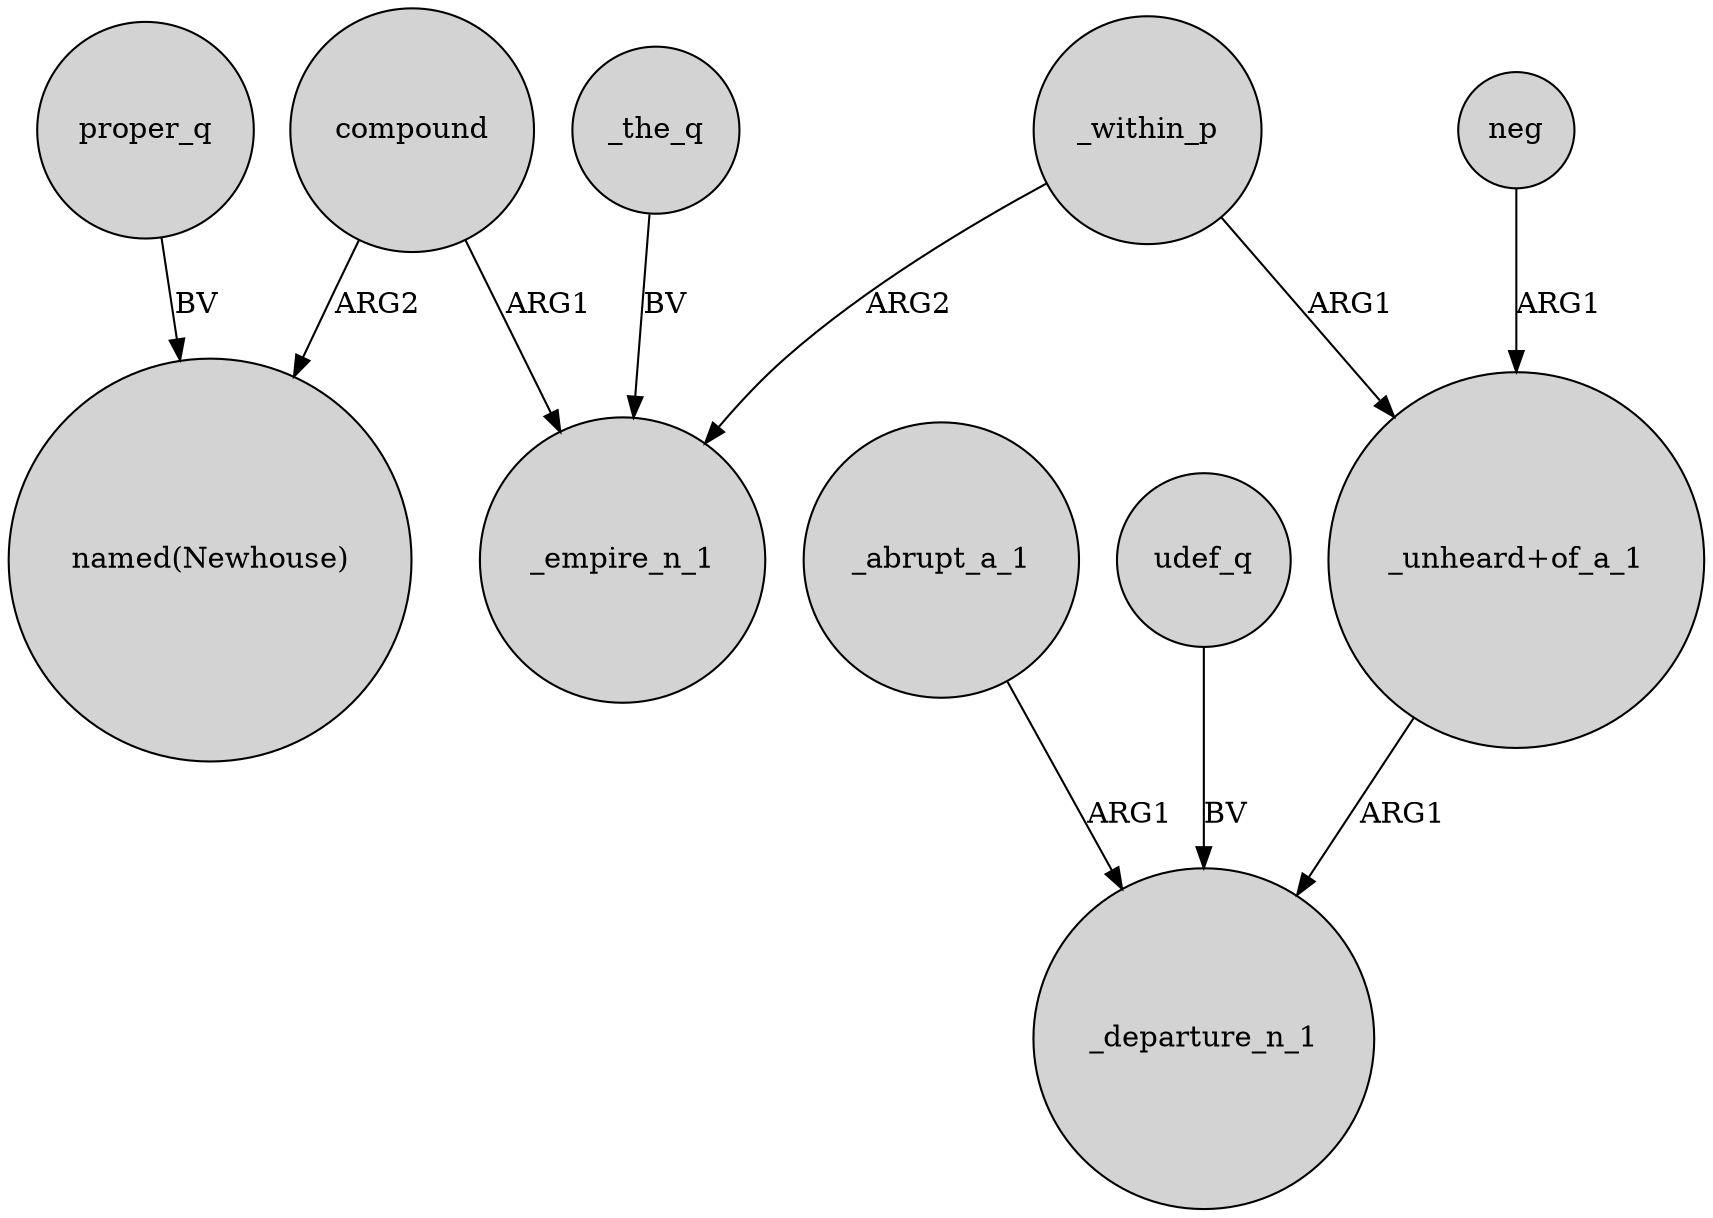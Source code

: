digraph {
	node [shape=circle style=filled]
	compound -> "named(Newhouse)" [label=ARG2]
	_abrupt_a_1 -> _departure_n_1 [label=ARG1]
	proper_q -> "named(Newhouse)" [label=BV]
	udef_q -> _departure_n_1 [label=BV]
	_within_p -> "_unheard+of_a_1" [label=ARG1]
	_within_p -> _empire_n_1 [label=ARG2]
	compound -> _empire_n_1 [label=ARG1]
	"_unheard+of_a_1" -> _departure_n_1 [label=ARG1]
	_the_q -> _empire_n_1 [label=BV]
	neg -> "_unheard+of_a_1" [label=ARG1]
}
